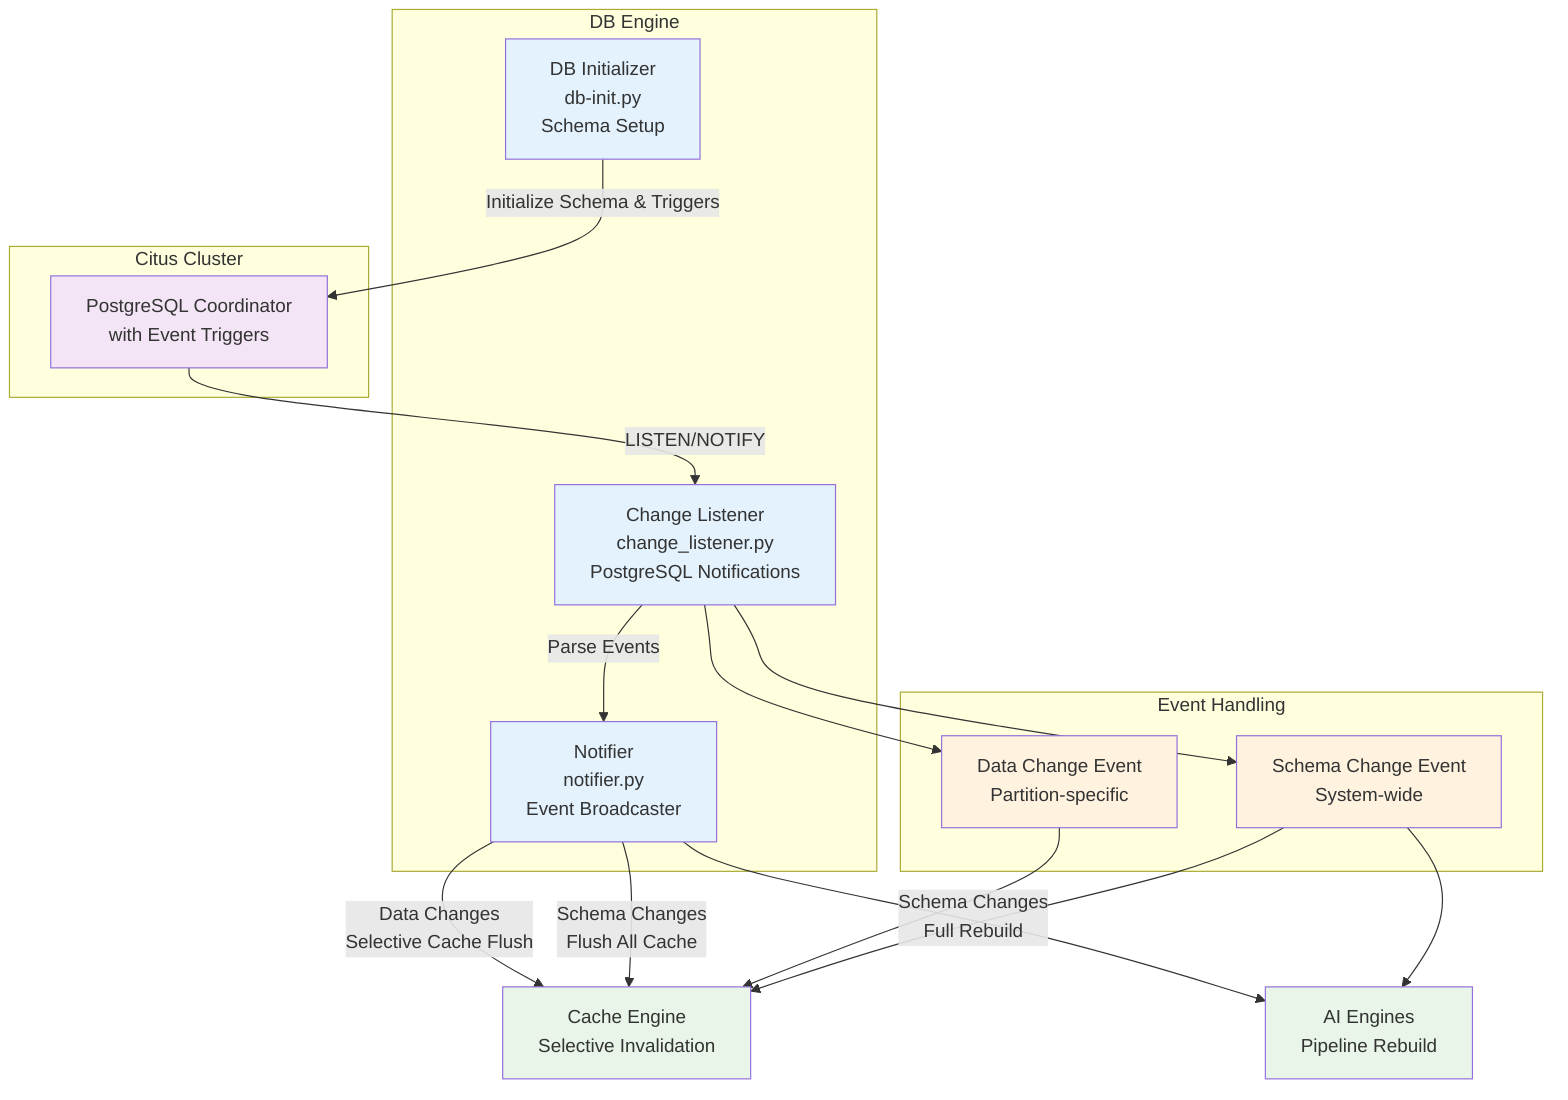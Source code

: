 graph TB
    %% Core Components
    subgraph "DB Engine"
        DBInit[DB Initializer<br/>db-init.py<br/>Schema Setup]
        ChangeListener[Change Listener<br/>change_listener.py<br/>PostgreSQL Notifications]
        Notifier[Notifier<br/>notifier.py<br/>Event Broadcaster]
    end

    %% Database
    subgraph "Citus Cluster"
        Coordinator[PostgreSQL Coordinator<br/>with Event Triggers]
    end

    %% External Systems
    CacheEngine[Cache Engine<br/>Selective Invalidation]
    LLMEngines[AI Engines<br/>Pipeline Rebuild]

    %% Flow
    DBInit -->|Initialize Schema & Triggers| Coordinator
    Coordinator -->|LISTEN/NOTIFY| ChangeListener
    ChangeListener -->|Parse Events| Notifier
    
    %% Notification Types
    Notifier -->|Data Changes<br/>Selective Cache Flush| CacheEngine
    Notifier -->|Schema Changes<br/>Full Rebuild| LLMEngines
    Notifier -->|Schema Changes<br/>Flush All Cache| CacheEngine

    %% Event Types
    subgraph "Event Handling"
        DataChange[Data Change Event<br/>Partition-specific]
        SchemaChange[Schema Change Event<br/>System-wide]
    end

    ChangeListener --> DataChange
    ChangeListener --> SchemaChange
    DataChange --> CacheEngine
    SchemaChange --> LLMEngines
    SchemaChange --> CacheEngine

    %% Styling
    classDef dbengine fill:#e3f2fd
    classDef database fill:#f3e5f5
    classDef external fill:#e8f5e8
    classDef events fill:#fff3e0

    class DBInit,ChangeListener,Notifier dbengine
    class Coordinator database
    class CacheEngine,LLMEngines external
    class DataChange,SchemaChange events